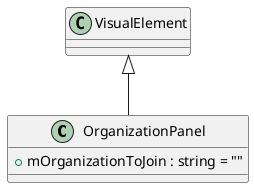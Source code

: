 @startuml
class OrganizationPanel {
    + mOrganizationToJoin : string = ""
}
VisualElement <|-- OrganizationPanel
@enduml

